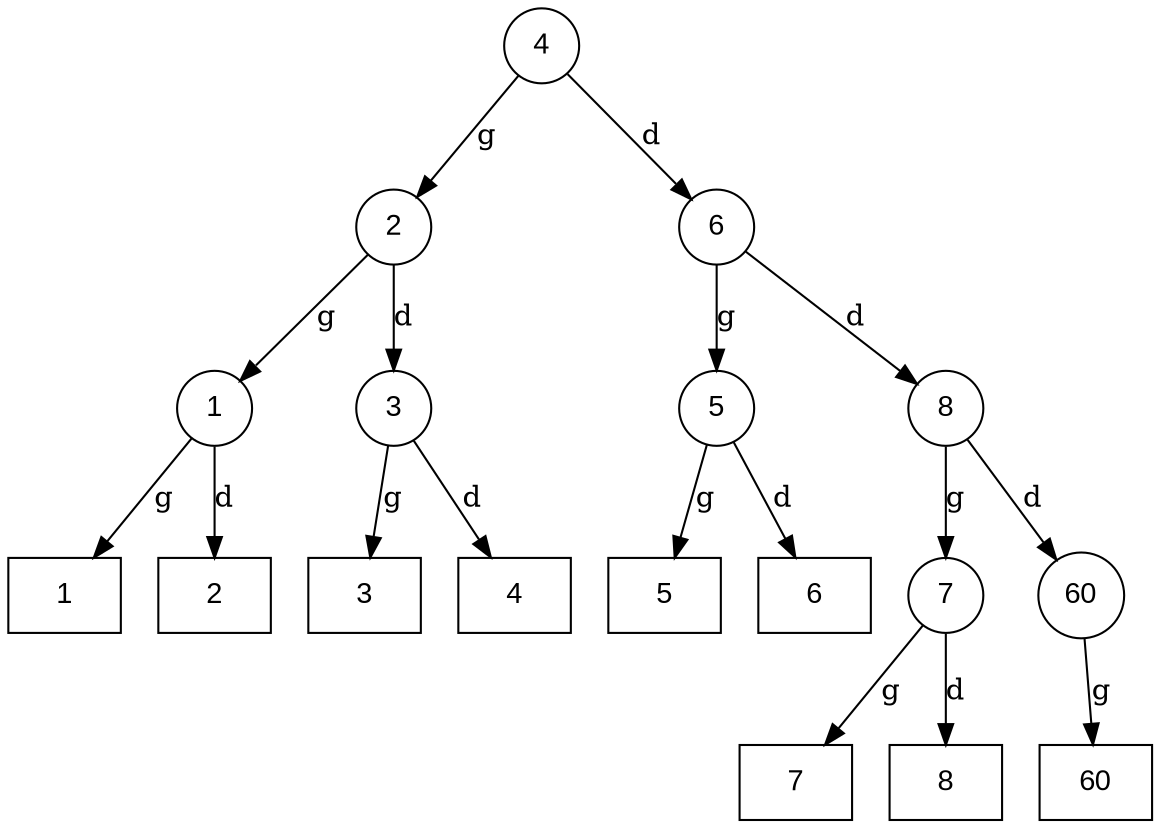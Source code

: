 digraph Arbre {
    node [shape=circle, fontname="Arial"];
    "0x606e75948790" [label="4"];
    "0x606e75948790" -> "0x606e75948710" [label="g"];
    "0x606e75948710" [label="2"];
    "0x606e75948710" -> "0x606e759486d0" [label="g"];
    "0x606e759486d0" [label="1"];
    "0x606e759486d0" -> "0x606e75948950" [label="g"];
    "0x606e75948950" [label="1",shape=box];
    "0x606e759486d0" -> "0x606e75948990" [label="d"];
    "0x606e75948990" [label="2",shape=box];
    "0x606e75948710" -> "0x606e75948750" [label="d"];
    "0x606e75948750" [label="3"];
    "0x606e75948750" -> "0x606e759489f0" [label="g"];
    "0x606e759489f0" [label="3",shape=box];
    "0x606e75948750" -> "0x606e75948a30" [label="d"];
    "0x606e75948a30" [label="4",shape=box];
    "0x606e75948790" -> "0x606e75948810" [label="d"];
    "0x606e75948810" [label="6"];
    "0x606e75948810" -> "0x606e759487d0" [label="g"];
    "0x606e759487d0" [label="5"];
    "0x606e759487d0" -> "0x606e75948ab0" [label="g"];
    "0x606e75948ab0" [label="5",shape=box];
    "0x606e759487d0" -> "0x606e75948af0" [label="d"];
    "0x606e75948af0" [label="6",shape=box];
    "0x606e75948810" -> "0x606e75948890" [label="d"];
    "0x606e75948890" [label="8"];
    "0x606e75948890" -> "0x606e75948850" [label="g"];
    "0x606e75948850" [label="7"];
    "0x606e75948850" -> "0x606e75948b50" [label="g"];
    "0x606e75948b50" [label="7",shape=box];
    "0x606e75948850" -> "0x606e75948bb0" [label="d"];
    "0x606e75948bb0" [label="8",shape=box];
    "0x606e75948890" -> "0x606e75948bf0" [label="d"];
    "0x606e75948bf0" [label="60"];
    "0x606e75948bf0" -> "0x606e75948c30" [label="g"];
    "0x606e75948c30" [label="60",shape=box];
}
